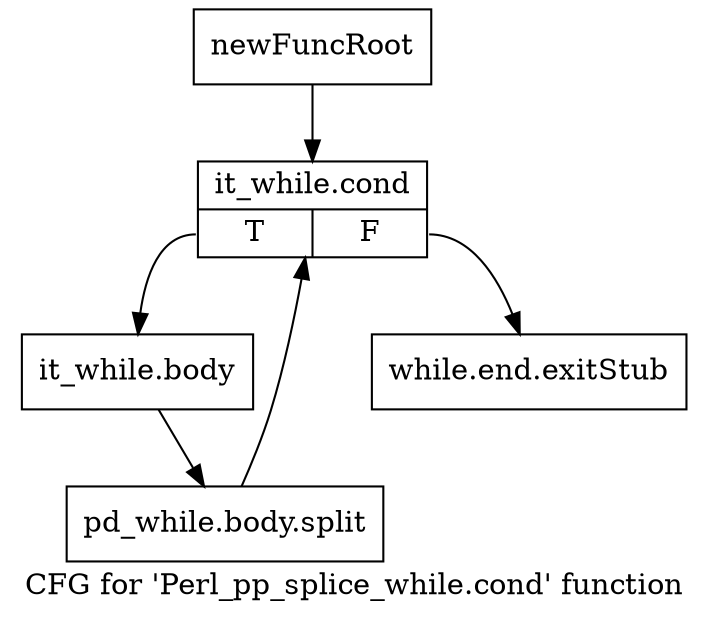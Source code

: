 digraph "CFG for 'Perl_pp_splice_while.cond' function" {
	label="CFG for 'Perl_pp_splice_while.cond' function";

	Node0x4e61bb0 [shape=record,label="{newFuncRoot}"];
	Node0x4e61bb0 -> Node0x4e61c50;
	Node0x4e61c00 [shape=record,label="{while.end.exitStub}"];
	Node0x4e61c50 [shape=record,label="{it_while.cond|{<s0>T|<s1>F}}"];
	Node0x4e61c50:s0 -> Node0x4e61ca0;
	Node0x4e61c50:s1 -> Node0x4e61c00;
	Node0x4e61ca0 [shape=record,label="{it_while.body}"];
	Node0x4e61ca0 -> Node0x6440570;
	Node0x6440570 [shape=record,label="{pd_while.body.split}"];
	Node0x6440570 -> Node0x4e61c50;
}

